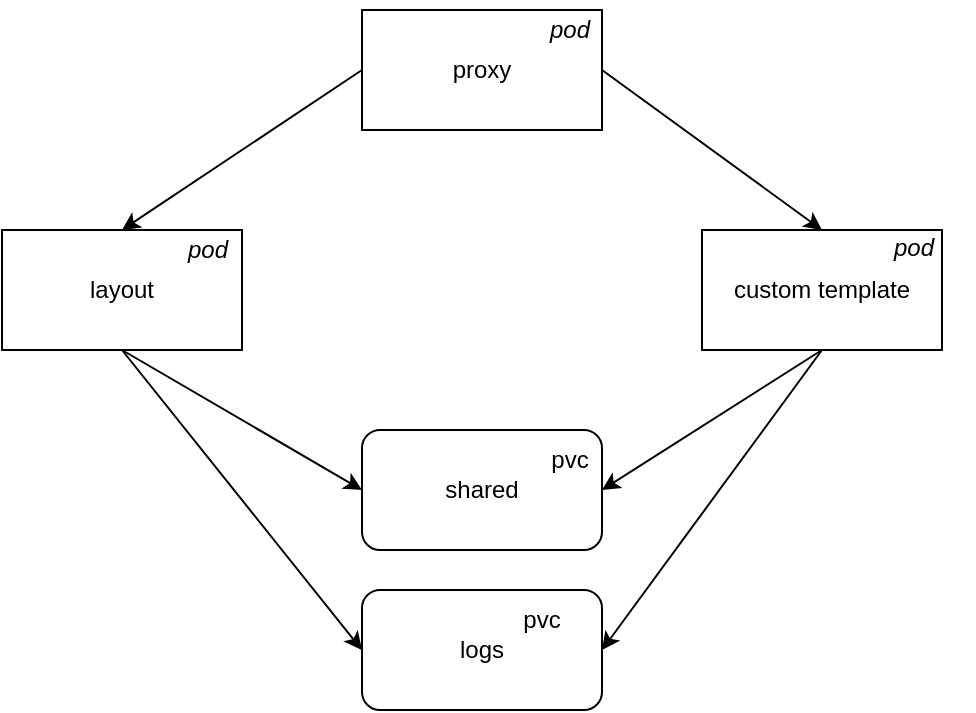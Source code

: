 <mxfile version="25.0.2">
  <diagram name="Page-1" id="FckbbgUA_ycBtha7Nfw7">
    <mxGraphModel dx="810" dy="537" grid="0" gridSize="10" guides="1" tooltips="1" connect="1" arrows="1" fold="1" page="1" pageScale="1" pageWidth="850" pageHeight="1100" math="0" shadow="0">
      <root>
        <mxCell id="0" />
        <mxCell id="1" parent="0" />
        <mxCell id="f_B0i8LunEfuUYC8yh6b-1" value="logs" style="rounded=1;whiteSpace=wrap;html=1;" vertex="1" parent="1">
          <mxGeometry x="350" y="420" width="120" height="60" as="geometry" />
        </mxCell>
        <mxCell id="f_B0i8LunEfuUYC8yh6b-2" value="shared" style="rounded=1;whiteSpace=wrap;html=1;" vertex="1" parent="1">
          <mxGeometry x="350" y="340" width="120" height="60" as="geometry" />
        </mxCell>
        <mxCell id="f_B0i8LunEfuUYC8yh6b-3" value="layout" style="rounded=0;whiteSpace=wrap;html=1;" vertex="1" parent="1">
          <mxGeometry x="170" y="240" width="120" height="60" as="geometry" />
        </mxCell>
        <mxCell id="f_B0i8LunEfuUYC8yh6b-4" value="custom template" style="rounded=0;whiteSpace=wrap;html=1;" vertex="1" parent="1">
          <mxGeometry x="520" y="240" width="120" height="60" as="geometry" />
        </mxCell>
        <mxCell id="f_B0i8LunEfuUYC8yh6b-5" value="proxy" style="rounded=0;whiteSpace=wrap;html=1;" vertex="1" parent="1">
          <mxGeometry x="350" y="130" width="120" height="60" as="geometry" />
        </mxCell>
        <mxCell id="f_B0i8LunEfuUYC8yh6b-6" value="" style="endArrow=classic;html=1;rounded=0;exitX=0;exitY=0.5;exitDx=0;exitDy=0;entryX=0.5;entryY=0;entryDx=0;entryDy=0;" edge="1" parent="1" source="f_B0i8LunEfuUYC8yh6b-5" target="f_B0i8LunEfuUYC8yh6b-3">
          <mxGeometry width="50" height="50" relative="1" as="geometry">
            <mxPoint x="300" y="160" as="sourcePoint" />
            <mxPoint x="240" y="200" as="targetPoint" />
          </mxGeometry>
        </mxCell>
        <mxCell id="f_B0i8LunEfuUYC8yh6b-7" value="" style="endArrow=classic;html=1;rounded=0;exitX=1;exitY=0.5;exitDx=0;exitDy=0;entryX=0.5;entryY=0;entryDx=0;entryDy=0;" edge="1" parent="1" source="f_B0i8LunEfuUYC8yh6b-5" target="f_B0i8LunEfuUYC8yh6b-4">
          <mxGeometry width="50" height="50" relative="1" as="geometry">
            <mxPoint x="380" y="575" as="sourcePoint" />
            <mxPoint x="520" y="620" as="targetPoint" />
          </mxGeometry>
        </mxCell>
        <mxCell id="f_B0i8LunEfuUYC8yh6b-8" value="pod" style="text;html=1;align=center;verticalAlign=middle;whiteSpace=wrap;rounded=0;fontStyle=2" vertex="1" parent="1">
          <mxGeometry x="243" y="235" width="60" height="30" as="geometry" />
        </mxCell>
        <mxCell id="f_B0i8LunEfuUYC8yh6b-9" value="pod" style="text;html=1;align=center;verticalAlign=middle;whiteSpace=wrap;rounded=0;fontStyle=2" vertex="1" parent="1">
          <mxGeometry x="424" y="125" width="60" height="30" as="geometry" />
        </mxCell>
        <mxCell id="f_B0i8LunEfuUYC8yh6b-10" value="pod" style="text;html=1;align=center;verticalAlign=middle;whiteSpace=wrap;rounded=0;fontStyle=2" vertex="1" parent="1">
          <mxGeometry x="596" y="234" width="60" height="30" as="geometry" />
        </mxCell>
        <mxCell id="f_B0i8LunEfuUYC8yh6b-11" value="" style="endArrow=classic;html=1;rounded=0;exitX=0.5;exitY=1;exitDx=0;exitDy=0;entryX=0;entryY=0.5;entryDx=0;entryDy=0;" edge="1" parent="1" source="f_B0i8LunEfuUYC8yh6b-3" target="f_B0i8LunEfuUYC8yh6b-2">
          <mxGeometry width="50" height="50" relative="1" as="geometry">
            <mxPoint x="400" y="510" as="sourcePoint" />
            <mxPoint x="450" y="460" as="targetPoint" />
          </mxGeometry>
        </mxCell>
        <mxCell id="f_B0i8LunEfuUYC8yh6b-12" value="" style="endArrow=classic;html=1;rounded=0;exitX=0.5;exitY=1;exitDx=0;exitDy=0;entryX=0;entryY=0.5;entryDx=0;entryDy=0;" edge="1" parent="1" source="f_B0i8LunEfuUYC8yh6b-3" target="f_B0i8LunEfuUYC8yh6b-1">
          <mxGeometry width="50" height="50" relative="1" as="geometry">
            <mxPoint x="400" y="510" as="sourcePoint" />
            <mxPoint x="450" y="460" as="targetPoint" />
          </mxGeometry>
        </mxCell>
        <mxCell id="f_B0i8LunEfuUYC8yh6b-13" value="" style="endArrow=classic;html=1;rounded=0;exitX=0.5;exitY=1;exitDx=0;exitDy=0;entryX=1;entryY=0.5;entryDx=0;entryDy=0;" edge="1" parent="1" source="f_B0i8LunEfuUYC8yh6b-4" target="f_B0i8LunEfuUYC8yh6b-2">
          <mxGeometry width="50" height="50" relative="1" as="geometry">
            <mxPoint x="570" y="575" as="sourcePoint" />
            <mxPoint x="320" y="620" as="targetPoint" />
          </mxGeometry>
        </mxCell>
        <mxCell id="f_B0i8LunEfuUYC8yh6b-14" value="" style="endArrow=classic;html=1;rounded=0;exitX=0.5;exitY=1;exitDx=0;exitDy=0;entryX=1;entryY=0.5;entryDx=0;entryDy=0;" edge="1" parent="1" source="f_B0i8LunEfuUYC8yh6b-4" target="f_B0i8LunEfuUYC8yh6b-1">
          <mxGeometry width="50" height="50" relative="1" as="geometry">
            <mxPoint x="640" y="385" as="sourcePoint" />
            <mxPoint x="500" y="515" as="targetPoint" />
          </mxGeometry>
        </mxCell>
        <mxCell id="f_B0i8LunEfuUYC8yh6b-15" value="pvc" style="text;html=1;align=center;verticalAlign=middle;whiteSpace=wrap;rounded=0;" vertex="1" parent="1">
          <mxGeometry x="424" y="340" width="60" height="30" as="geometry" />
        </mxCell>
        <mxCell id="f_B0i8LunEfuUYC8yh6b-16" value="pvc" style="text;html=1;align=center;verticalAlign=middle;whiteSpace=wrap;rounded=0;" vertex="1" parent="1">
          <mxGeometry x="410" y="420" width="60" height="30" as="geometry" />
        </mxCell>
      </root>
    </mxGraphModel>
  </diagram>
</mxfile>

